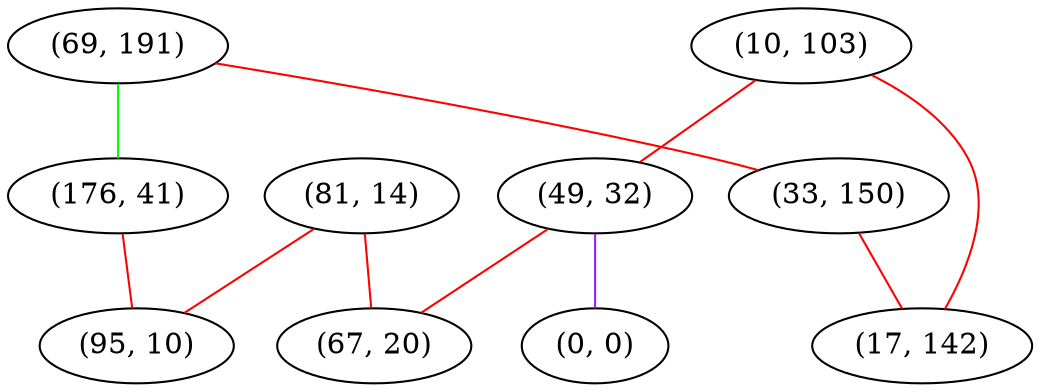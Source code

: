 graph "" {
"(69, 191)";
"(33, 150)";
"(10, 103)";
"(81, 14)";
"(49, 32)";
"(67, 20)";
"(176, 41)";
"(0, 0)";
"(17, 142)";
"(95, 10)";
"(69, 191)" -- "(176, 41)"  [color=green, key=0, weight=2];
"(69, 191)" -- "(33, 150)"  [color=red, key=0, weight=1];
"(33, 150)" -- "(17, 142)"  [color=red, key=0, weight=1];
"(10, 103)" -- "(49, 32)"  [color=red, key=0, weight=1];
"(10, 103)" -- "(17, 142)"  [color=red, key=0, weight=1];
"(81, 14)" -- "(67, 20)"  [color=red, key=0, weight=1];
"(81, 14)" -- "(95, 10)"  [color=red, key=0, weight=1];
"(49, 32)" -- "(0, 0)"  [color=purple, key=0, weight=4];
"(49, 32)" -- "(67, 20)"  [color=red, key=0, weight=1];
"(176, 41)" -- "(95, 10)"  [color=red, key=0, weight=1];
}
